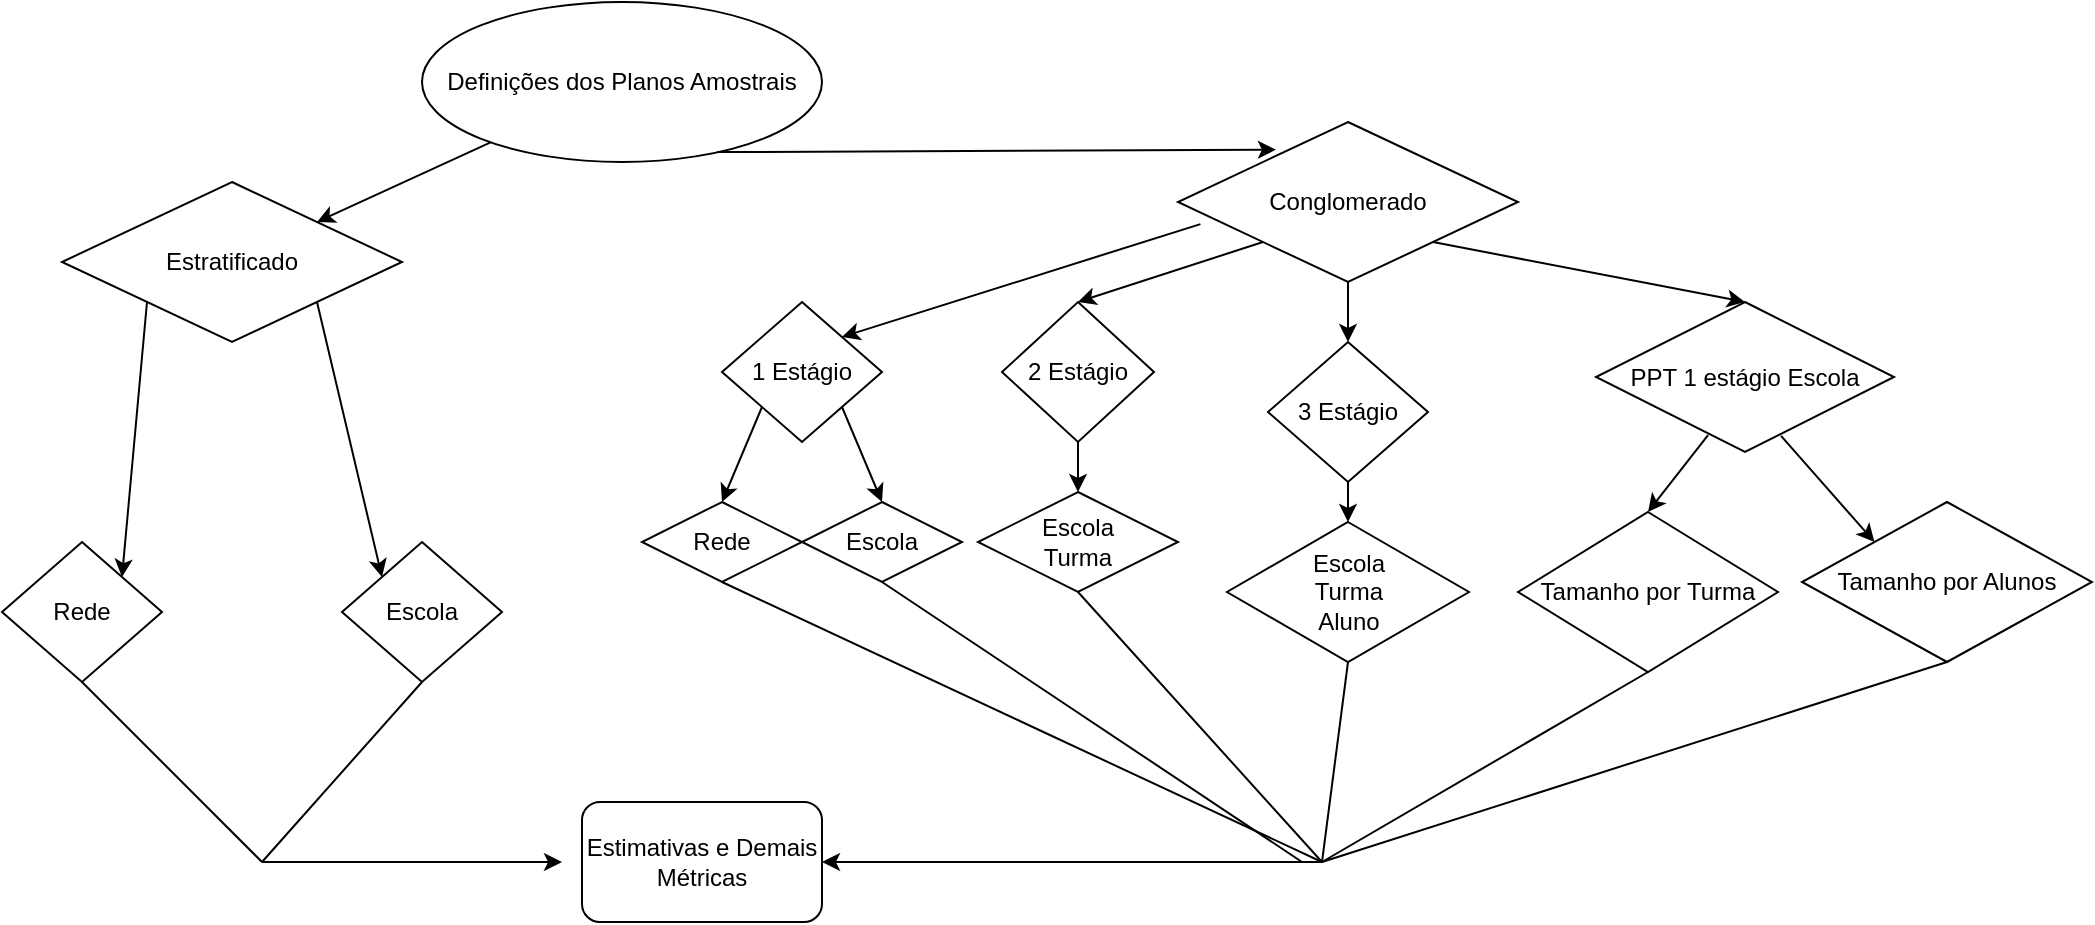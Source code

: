 <mxfile version="21.5.2" type="device">
  <diagram id="C5RBs43oDa-KdzZeNtuy" name="Page-1">
    <mxGraphModel dx="1290" dy="581" grid="1" gridSize="10" guides="1" tooltips="1" connect="1" arrows="1" fold="1" page="1" pageScale="1" pageWidth="827" pageHeight="1169" math="0" shadow="0">
      <root>
        <mxCell id="WIyWlLk6GJQsqaUBKTNV-0" />
        <mxCell id="WIyWlLk6GJQsqaUBKTNV-1" parent="WIyWlLk6GJQsqaUBKTNV-0" />
        <mxCell id="vLVDUhkZnC0GeXUlwKcd-1" value="Estratificado" style="rhombus;whiteSpace=wrap;html=1;" vertex="1" parent="WIyWlLk6GJQsqaUBKTNV-1">
          <mxGeometry x="60" y="90" width="170" height="80" as="geometry" />
        </mxCell>
        <mxCell id="vLVDUhkZnC0GeXUlwKcd-2" value="Definições dos Planos Amostrais" style="ellipse;whiteSpace=wrap;html=1;" vertex="1" parent="WIyWlLk6GJQsqaUBKTNV-1">
          <mxGeometry x="240" width="200" height="80" as="geometry" />
        </mxCell>
        <mxCell id="vLVDUhkZnC0GeXUlwKcd-3" value="Conglomerado" style="rhombus;whiteSpace=wrap;html=1;" vertex="1" parent="WIyWlLk6GJQsqaUBKTNV-1">
          <mxGeometry x="618" y="60" width="170" height="80" as="geometry" />
        </mxCell>
        <mxCell id="vLVDUhkZnC0GeXUlwKcd-4" value="Rede" style="rhombus;whiteSpace=wrap;html=1;" vertex="1" parent="WIyWlLk6GJQsqaUBKTNV-1">
          <mxGeometry x="30" y="270" width="80" height="70" as="geometry" />
        </mxCell>
        <mxCell id="vLVDUhkZnC0GeXUlwKcd-6" value="Escola" style="rhombus;whiteSpace=wrap;html=1;" vertex="1" parent="WIyWlLk6GJQsqaUBKTNV-1">
          <mxGeometry x="200" y="270" width="80" height="70" as="geometry" />
        </mxCell>
        <mxCell id="vLVDUhkZnC0GeXUlwKcd-8" value="Estimativas e Demais Métricas" style="rounded=1;whiteSpace=wrap;html=1;" vertex="1" parent="WIyWlLk6GJQsqaUBKTNV-1">
          <mxGeometry x="320" y="400" width="120" height="60" as="geometry" />
        </mxCell>
        <mxCell id="vLVDUhkZnC0GeXUlwKcd-10" value="" style="endArrow=classic;html=1;rounded=0;entryX=1;entryY=0;entryDx=0;entryDy=0;" edge="1" parent="WIyWlLk6GJQsqaUBKTNV-1" source="vLVDUhkZnC0GeXUlwKcd-2" target="vLVDUhkZnC0GeXUlwKcd-1">
          <mxGeometry width="50" height="50" relative="1" as="geometry">
            <mxPoint x="300" y="140" as="sourcePoint" />
            <mxPoint x="210" y="180" as="targetPoint" />
          </mxGeometry>
        </mxCell>
        <mxCell id="vLVDUhkZnC0GeXUlwKcd-11" value="" style="endArrow=classic;html=1;rounded=0;exitX=0.738;exitY=0.938;exitDx=0;exitDy=0;exitPerimeter=0;entryX=0.288;entryY=0.173;entryDx=0;entryDy=0;entryPerimeter=0;" edge="1" parent="WIyWlLk6GJQsqaUBKTNV-1" source="vLVDUhkZnC0GeXUlwKcd-2" target="vLVDUhkZnC0GeXUlwKcd-3">
          <mxGeometry width="50" height="50" relative="1" as="geometry">
            <mxPoint x="300" y="135" as="sourcePoint" />
            <mxPoint x="470" y="190" as="targetPoint" />
          </mxGeometry>
        </mxCell>
        <mxCell id="vLVDUhkZnC0GeXUlwKcd-12" value="" style="endArrow=classic;html=1;rounded=0;" edge="1" parent="WIyWlLk6GJQsqaUBKTNV-1">
          <mxGeometry width="50" height="50" relative="1" as="geometry">
            <mxPoint x="160" y="430" as="sourcePoint" />
            <mxPoint x="310" y="430" as="targetPoint" />
          </mxGeometry>
        </mxCell>
        <mxCell id="vLVDUhkZnC0GeXUlwKcd-14" value="" style="endArrow=none;html=1;rounded=0;exitX=0.5;exitY=1;exitDx=0;exitDy=0;" edge="1" parent="WIyWlLk6GJQsqaUBKTNV-1" source="vLVDUhkZnC0GeXUlwKcd-4">
          <mxGeometry width="50" height="50" relative="1" as="geometry">
            <mxPoint x="100" y="450" as="sourcePoint" />
            <mxPoint x="160" y="430" as="targetPoint" />
          </mxGeometry>
        </mxCell>
        <mxCell id="vLVDUhkZnC0GeXUlwKcd-15" value="" style="endArrow=none;html=1;rounded=0;entryX=0.5;entryY=1;entryDx=0;entryDy=0;" edge="1" parent="WIyWlLk6GJQsqaUBKTNV-1" target="vLVDUhkZnC0GeXUlwKcd-6">
          <mxGeometry width="50" height="50" relative="1" as="geometry">
            <mxPoint x="160" y="430" as="sourcePoint" />
            <mxPoint x="260" y="370" as="targetPoint" />
          </mxGeometry>
        </mxCell>
        <mxCell id="vLVDUhkZnC0GeXUlwKcd-16" value="" style="endArrow=classic;html=1;rounded=0;exitX=0;exitY=1;exitDx=0;exitDy=0;entryX=1;entryY=0;entryDx=0;entryDy=0;" edge="1" parent="WIyWlLk6GJQsqaUBKTNV-1" source="vLVDUhkZnC0GeXUlwKcd-1" target="vLVDUhkZnC0GeXUlwKcd-4">
          <mxGeometry width="50" height="50" relative="1" as="geometry">
            <mxPoint x="130" y="340" as="sourcePoint" />
            <mxPoint x="180" y="290" as="targetPoint" />
          </mxGeometry>
        </mxCell>
        <mxCell id="vLVDUhkZnC0GeXUlwKcd-17" value="" style="endArrow=classic;html=1;rounded=0;exitX=1;exitY=1;exitDx=0;exitDy=0;entryX=0;entryY=0;entryDx=0;entryDy=0;" edge="1" parent="WIyWlLk6GJQsqaUBKTNV-1" source="vLVDUhkZnC0GeXUlwKcd-1" target="vLVDUhkZnC0GeXUlwKcd-6">
          <mxGeometry width="50" height="50" relative="1" as="geometry">
            <mxPoint x="150" y="330" as="sourcePoint" />
            <mxPoint x="200" y="280" as="targetPoint" />
          </mxGeometry>
        </mxCell>
        <mxCell id="vLVDUhkZnC0GeXUlwKcd-18" value="1 Estágio" style="rhombus;whiteSpace=wrap;html=1;" vertex="1" parent="WIyWlLk6GJQsqaUBKTNV-1">
          <mxGeometry x="390" y="150" width="80" height="70" as="geometry" />
        </mxCell>
        <mxCell id="vLVDUhkZnC0GeXUlwKcd-19" value="2 Estágio" style="rhombus;whiteSpace=wrap;html=1;" vertex="1" parent="WIyWlLk6GJQsqaUBKTNV-1">
          <mxGeometry x="530" y="150" width="76" height="70" as="geometry" />
        </mxCell>
        <mxCell id="vLVDUhkZnC0GeXUlwKcd-20" value="3 Estágio" style="rhombus;whiteSpace=wrap;html=1;" vertex="1" parent="WIyWlLk6GJQsqaUBKTNV-1">
          <mxGeometry x="663" y="170" width="80" height="70" as="geometry" />
        </mxCell>
        <mxCell id="vLVDUhkZnC0GeXUlwKcd-21" value="" style="endArrow=classic;html=1;rounded=0;exitX=0.066;exitY=0.638;exitDx=0;exitDy=0;entryX=1;entryY=0;entryDx=0;entryDy=0;exitPerimeter=0;" edge="1" parent="WIyWlLk6GJQsqaUBKTNV-1" source="vLVDUhkZnC0GeXUlwKcd-3" target="vLVDUhkZnC0GeXUlwKcd-18">
          <mxGeometry width="50" height="50" relative="1" as="geometry">
            <mxPoint x="430" y="400" as="sourcePoint" />
            <mxPoint x="480" y="350" as="targetPoint" />
          </mxGeometry>
        </mxCell>
        <mxCell id="vLVDUhkZnC0GeXUlwKcd-22" value="" style="endArrow=classic;html=1;rounded=0;exitX=0;exitY=1;exitDx=0;exitDy=0;entryX=0.5;entryY=0;entryDx=0;entryDy=0;" edge="1" parent="WIyWlLk6GJQsqaUBKTNV-1" source="vLVDUhkZnC0GeXUlwKcd-3" target="vLVDUhkZnC0GeXUlwKcd-19">
          <mxGeometry width="50" height="50" relative="1" as="geometry">
            <mxPoint x="500" y="370" as="sourcePoint" />
            <mxPoint x="550" y="320" as="targetPoint" />
          </mxGeometry>
        </mxCell>
        <mxCell id="vLVDUhkZnC0GeXUlwKcd-23" value="" style="endArrow=classic;html=1;rounded=0;entryX=0.5;entryY=0;entryDx=0;entryDy=0;exitX=0.5;exitY=1;exitDx=0;exitDy=0;" edge="1" parent="WIyWlLk6GJQsqaUBKTNV-1" source="vLVDUhkZnC0GeXUlwKcd-3" target="vLVDUhkZnC0GeXUlwKcd-20">
          <mxGeometry width="50" height="50" relative="1" as="geometry">
            <mxPoint x="680" y="140" as="sourcePoint" />
            <mxPoint x="620" y="340" as="targetPoint" />
          </mxGeometry>
        </mxCell>
        <mxCell id="vLVDUhkZnC0GeXUlwKcd-24" value="Escola" style="rhombus;whiteSpace=wrap;html=1;" vertex="1" parent="WIyWlLk6GJQsqaUBKTNV-1">
          <mxGeometry x="430" y="250" width="80" height="40" as="geometry" />
        </mxCell>
        <mxCell id="vLVDUhkZnC0GeXUlwKcd-25" value="Rede" style="rhombus;whiteSpace=wrap;html=1;" vertex="1" parent="WIyWlLk6GJQsqaUBKTNV-1">
          <mxGeometry x="350" y="250" width="80" height="40" as="geometry" />
        </mxCell>
        <mxCell id="vLVDUhkZnC0GeXUlwKcd-27" value="" style="endArrow=classic;html=1;rounded=0;exitX=0;exitY=1;exitDx=0;exitDy=0;entryX=0.5;entryY=0;entryDx=0;entryDy=0;" edge="1" parent="WIyWlLk6GJQsqaUBKTNV-1" source="vLVDUhkZnC0GeXUlwKcd-18" target="vLVDUhkZnC0GeXUlwKcd-25">
          <mxGeometry width="50" height="50" relative="1" as="geometry">
            <mxPoint x="420" y="230" as="sourcePoint" />
            <mxPoint x="470" y="180" as="targetPoint" />
          </mxGeometry>
        </mxCell>
        <mxCell id="vLVDUhkZnC0GeXUlwKcd-28" value="" style="endArrow=classic;html=1;rounded=0;exitX=1;exitY=1;exitDx=0;exitDy=0;entryX=0.5;entryY=0;entryDx=0;entryDy=0;" edge="1" parent="WIyWlLk6GJQsqaUBKTNV-1" source="vLVDUhkZnC0GeXUlwKcd-18" target="vLVDUhkZnC0GeXUlwKcd-24">
          <mxGeometry width="50" height="50" relative="1" as="geometry">
            <mxPoint x="420" y="270" as="sourcePoint" />
            <mxPoint x="470" y="220" as="targetPoint" />
          </mxGeometry>
        </mxCell>
        <mxCell id="vLVDUhkZnC0GeXUlwKcd-29" value="Escola&lt;br&gt;Turma" style="rhombus;whiteSpace=wrap;html=1;" vertex="1" parent="WIyWlLk6GJQsqaUBKTNV-1">
          <mxGeometry x="518" y="245" width="100" height="50" as="geometry" />
        </mxCell>
        <mxCell id="vLVDUhkZnC0GeXUlwKcd-30" value="" style="endArrow=classic;html=1;rounded=0;exitX=0.5;exitY=1;exitDx=0;exitDy=0;entryX=0.5;entryY=0;entryDx=0;entryDy=0;" edge="1" parent="WIyWlLk6GJQsqaUBKTNV-1" source="vLVDUhkZnC0GeXUlwKcd-19" target="vLVDUhkZnC0GeXUlwKcd-29">
          <mxGeometry width="50" height="50" relative="1" as="geometry">
            <mxPoint x="520" y="440" as="sourcePoint" />
            <mxPoint x="570" y="390" as="targetPoint" />
          </mxGeometry>
        </mxCell>
        <mxCell id="vLVDUhkZnC0GeXUlwKcd-31" value="Escola&lt;br&gt;Turma&lt;br&gt;Aluno" style="rhombus;whiteSpace=wrap;html=1;" vertex="1" parent="WIyWlLk6GJQsqaUBKTNV-1">
          <mxGeometry x="642.5" y="260" width="121" height="70" as="geometry" />
        </mxCell>
        <mxCell id="vLVDUhkZnC0GeXUlwKcd-32" value="" style="endArrow=classic;html=1;rounded=0;exitX=0.5;exitY=1;exitDx=0;exitDy=0;entryX=0.5;entryY=0;entryDx=0;entryDy=0;" edge="1" parent="WIyWlLk6GJQsqaUBKTNV-1" source="vLVDUhkZnC0GeXUlwKcd-20" target="vLVDUhkZnC0GeXUlwKcd-31">
          <mxGeometry width="50" height="50" relative="1" as="geometry">
            <mxPoint x="610" y="400" as="sourcePoint" />
            <mxPoint x="660" y="350" as="targetPoint" />
          </mxGeometry>
        </mxCell>
        <mxCell id="vLVDUhkZnC0GeXUlwKcd-33" value="PPT 1 estágio Escola" style="rhombus;whiteSpace=wrap;html=1;" vertex="1" parent="WIyWlLk6GJQsqaUBKTNV-1">
          <mxGeometry x="827" y="150" width="149" height="75" as="geometry" />
        </mxCell>
        <mxCell id="vLVDUhkZnC0GeXUlwKcd-34" value="" style="endArrow=classic;html=1;rounded=0;exitX=1;exitY=1;exitDx=0;exitDy=0;entryX=0.5;entryY=0;entryDx=0;entryDy=0;" edge="1" parent="WIyWlLk6GJQsqaUBKTNV-1" source="vLVDUhkZnC0GeXUlwKcd-3" target="vLVDUhkZnC0GeXUlwKcd-33">
          <mxGeometry width="50" height="50" relative="1" as="geometry">
            <mxPoint x="690" y="360" as="sourcePoint" />
            <mxPoint x="740" y="310" as="targetPoint" />
          </mxGeometry>
        </mxCell>
        <mxCell id="vLVDUhkZnC0GeXUlwKcd-35" value="Tamanho por Turma" style="rhombus;whiteSpace=wrap;html=1;" vertex="1" parent="WIyWlLk6GJQsqaUBKTNV-1">
          <mxGeometry x="788" y="255" width="130" height="80" as="geometry" />
        </mxCell>
        <mxCell id="vLVDUhkZnC0GeXUlwKcd-36" value="Tamanho por Alunos" style="rhombus;whiteSpace=wrap;html=1;" vertex="1" parent="WIyWlLk6GJQsqaUBKTNV-1">
          <mxGeometry x="930" y="250" width="145" height="80" as="geometry" />
        </mxCell>
        <mxCell id="vLVDUhkZnC0GeXUlwKcd-37" value="" style="endArrow=classic;html=1;rounded=0;exitX=0.376;exitY=0.888;exitDx=0;exitDy=0;exitPerimeter=0;entryX=0.5;entryY=0;entryDx=0;entryDy=0;" edge="1" parent="WIyWlLk6GJQsqaUBKTNV-1" source="vLVDUhkZnC0GeXUlwKcd-33" target="vLVDUhkZnC0GeXUlwKcd-35">
          <mxGeometry width="50" height="50" relative="1" as="geometry">
            <mxPoint x="790" y="410" as="sourcePoint" />
            <mxPoint x="840" y="360" as="targetPoint" />
          </mxGeometry>
        </mxCell>
        <mxCell id="vLVDUhkZnC0GeXUlwKcd-38" value="" style="endArrow=classic;html=1;rounded=0;exitX=0.621;exitY=0.893;exitDx=0;exitDy=0;entryX=0;entryY=0;entryDx=0;entryDy=0;exitPerimeter=0;" edge="1" parent="WIyWlLk6GJQsqaUBKTNV-1" source="vLVDUhkZnC0GeXUlwKcd-33" target="vLVDUhkZnC0GeXUlwKcd-36">
          <mxGeometry width="50" height="50" relative="1" as="geometry">
            <mxPoint x="870" y="400" as="sourcePoint" />
            <mxPoint x="920" y="350" as="targetPoint" />
          </mxGeometry>
        </mxCell>
        <mxCell id="vLVDUhkZnC0GeXUlwKcd-39" value="" style="endArrow=classic;html=1;rounded=0;entryX=1;entryY=0.5;entryDx=0;entryDy=0;" edge="1" parent="WIyWlLk6GJQsqaUBKTNV-1" target="vLVDUhkZnC0GeXUlwKcd-8">
          <mxGeometry width="50" height="50" relative="1" as="geometry">
            <mxPoint x="690" y="430" as="sourcePoint" />
            <mxPoint x="580" y="420" as="targetPoint" />
          </mxGeometry>
        </mxCell>
        <mxCell id="vLVDUhkZnC0GeXUlwKcd-40" value="" style="endArrow=none;html=1;rounded=0;entryX=0.5;entryY=1;entryDx=0;entryDy=0;" edge="1" parent="WIyWlLk6GJQsqaUBKTNV-1" target="vLVDUhkZnC0GeXUlwKcd-25">
          <mxGeometry width="50" height="50" relative="1" as="geometry">
            <mxPoint x="690" y="430" as="sourcePoint" />
            <mxPoint x="470" y="350" as="targetPoint" />
            <Array as="points">
              <mxPoint x="540" y="360" />
            </Array>
          </mxGeometry>
        </mxCell>
        <mxCell id="vLVDUhkZnC0GeXUlwKcd-41" value="" style="endArrow=none;html=1;rounded=0;" edge="1" parent="WIyWlLk6GJQsqaUBKTNV-1">
          <mxGeometry width="50" height="50" relative="1" as="geometry">
            <mxPoint x="680" y="430" as="sourcePoint" />
            <mxPoint x="470" y="290" as="targetPoint" />
          </mxGeometry>
        </mxCell>
        <mxCell id="vLVDUhkZnC0GeXUlwKcd-42" value="" style="endArrow=none;html=1;rounded=0;entryX=0.5;entryY=1;entryDx=0;entryDy=0;" edge="1" parent="WIyWlLk6GJQsqaUBKTNV-1" target="vLVDUhkZnC0GeXUlwKcd-29">
          <mxGeometry width="50" height="50" relative="1" as="geometry">
            <mxPoint x="690" y="430" as="sourcePoint" />
            <mxPoint x="570" y="330" as="targetPoint" />
          </mxGeometry>
        </mxCell>
        <mxCell id="vLVDUhkZnC0GeXUlwKcd-43" value="" style="endArrow=none;html=1;rounded=0;entryX=0.5;entryY=1;entryDx=0;entryDy=0;" edge="1" parent="WIyWlLk6GJQsqaUBKTNV-1" target="vLVDUhkZnC0GeXUlwKcd-31">
          <mxGeometry width="50" height="50" relative="1" as="geometry">
            <mxPoint x="690" y="430" as="sourcePoint" />
            <mxPoint x="750" y="430" as="targetPoint" />
          </mxGeometry>
        </mxCell>
        <mxCell id="vLVDUhkZnC0GeXUlwKcd-44" value="" style="endArrow=none;html=1;rounded=0;entryX=0.5;entryY=1;entryDx=0;entryDy=0;" edge="1" parent="WIyWlLk6GJQsqaUBKTNV-1" target="vLVDUhkZnC0GeXUlwKcd-35">
          <mxGeometry width="50" height="50" relative="1" as="geometry">
            <mxPoint x="690" y="430" as="sourcePoint" />
            <mxPoint x="810" y="450" as="targetPoint" />
          </mxGeometry>
        </mxCell>
        <mxCell id="vLVDUhkZnC0GeXUlwKcd-45" value="" style="endArrow=none;html=1;rounded=0;entryX=0.5;entryY=1;entryDx=0;entryDy=0;" edge="1" parent="WIyWlLk6GJQsqaUBKTNV-1" target="vLVDUhkZnC0GeXUlwKcd-36">
          <mxGeometry width="50" height="50" relative="1" as="geometry">
            <mxPoint x="690" y="430" as="sourcePoint" />
            <mxPoint x="790" y="450" as="targetPoint" />
          </mxGeometry>
        </mxCell>
      </root>
    </mxGraphModel>
  </diagram>
</mxfile>
